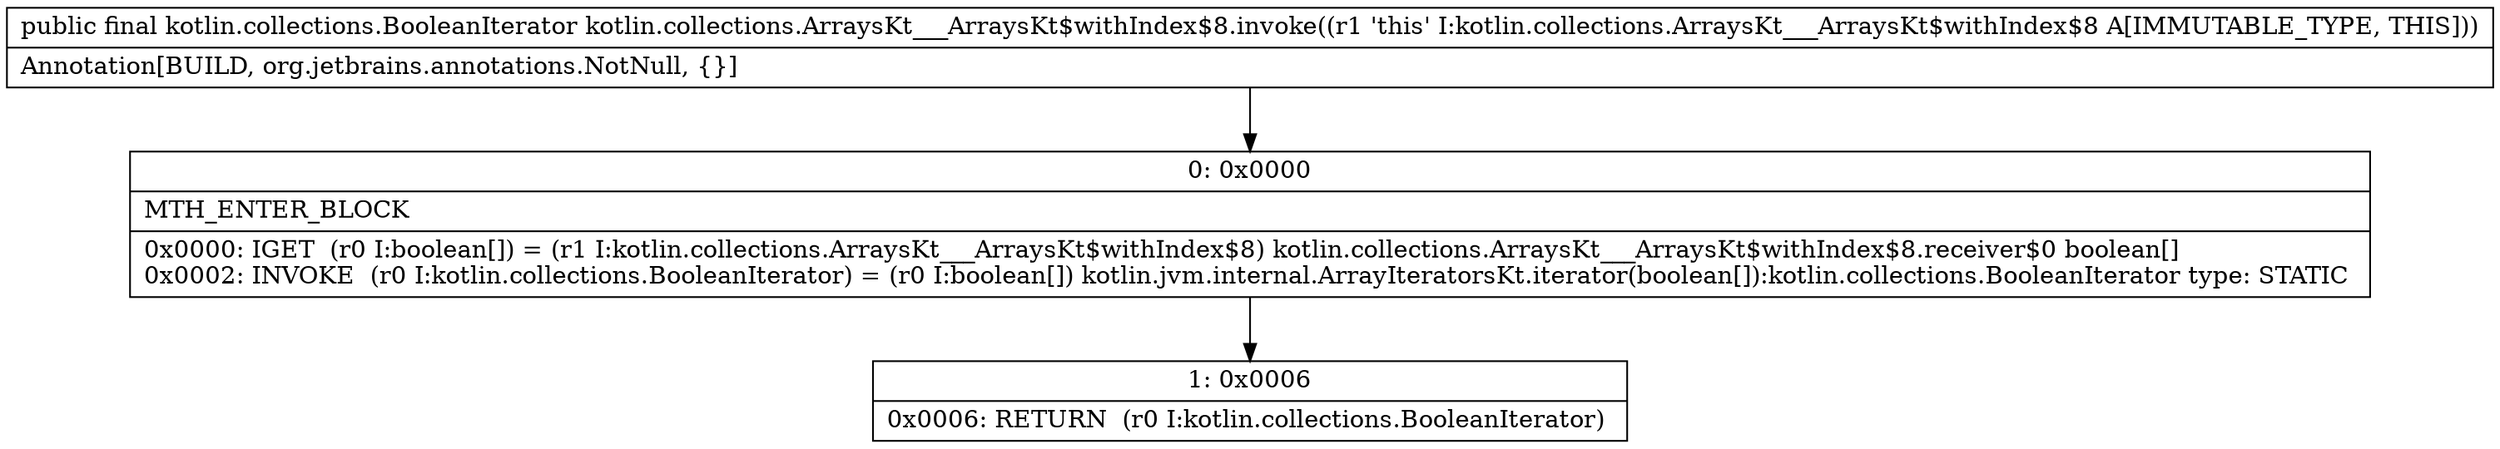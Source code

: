 digraph "CFG forkotlin.collections.ArraysKt___ArraysKt$withIndex$8.invoke()Lkotlin\/collections\/BooleanIterator;" {
Node_0 [shape=record,label="{0\:\ 0x0000|MTH_ENTER_BLOCK\l|0x0000: IGET  (r0 I:boolean[]) = (r1 I:kotlin.collections.ArraysKt___ArraysKt$withIndex$8) kotlin.collections.ArraysKt___ArraysKt$withIndex$8.receiver$0 boolean[] \l0x0002: INVOKE  (r0 I:kotlin.collections.BooleanIterator) = (r0 I:boolean[]) kotlin.jvm.internal.ArrayIteratorsKt.iterator(boolean[]):kotlin.collections.BooleanIterator type: STATIC \l}"];
Node_1 [shape=record,label="{1\:\ 0x0006|0x0006: RETURN  (r0 I:kotlin.collections.BooleanIterator) \l}"];
MethodNode[shape=record,label="{public final kotlin.collections.BooleanIterator kotlin.collections.ArraysKt___ArraysKt$withIndex$8.invoke((r1 'this' I:kotlin.collections.ArraysKt___ArraysKt$withIndex$8 A[IMMUTABLE_TYPE, THIS]))  | Annotation[BUILD, org.jetbrains.annotations.NotNull, \{\}]\l}"];
MethodNode -> Node_0;
Node_0 -> Node_1;
}

